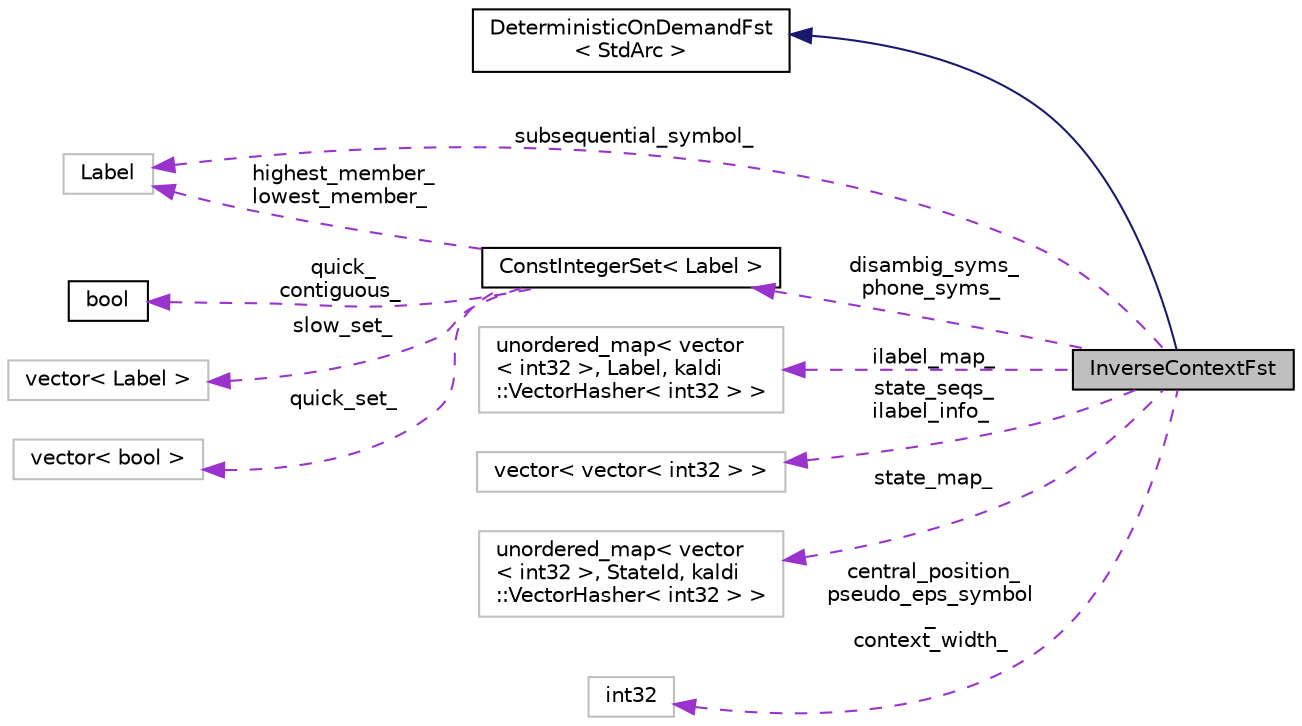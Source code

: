digraph "InverseContextFst"
{
  edge [fontname="Helvetica",fontsize="10",labelfontname="Helvetica",labelfontsize="10"];
  node [fontname="Helvetica",fontsize="10",shape=record];
  rankdir="LR";
  Node2 [label="InverseContextFst",height=0.2,width=0.4,color="black", fillcolor="grey75", style="filled", fontcolor="black"];
  Node3 -> Node2 [dir="back",color="midnightblue",fontsize="10",style="solid",fontname="Helvetica"];
  Node3 [label="DeterministicOnDemandFst\l\< StdArc \>",height=0.2,width=0.4,color="black", fillcolor="white", style="filled",URL="$classfst_1_1DeterministicOnDemandFst.html"];
  Node4 -> Node2 [dir="back",color="darkorchid3",fontsize="10",style="dashed",label=" subsequential_symbol_" ,fontname="Helvetica"];
  Node4 [label="Label",height=0.2,width=0.4,color="grey75", fillcolor="white", style="filled"];
  Node5 -> Node2 [dir="back",color="darkorchid3",fontsize="10",style="dashed",label=" ilabel_map_" ,fontname="Helvetica"];
  Node5 [label="unordered_map\< vector\l\< int32 \>, Label, kaldi\l::VectorHasher\< int32 \> \>",height=0.2,width=0.4,color="grey75", fillcolor="white", style="filled"];
  Node6 -> Node2 [dir="back",color="darkorchid3",fontsize="10",style="dashed",label=" state_seqs_\nilabel_info_" ,fontname="Helvetica"];
  Node6 [label="vector\< vector\< int32 \> \>",height=0.2,width=0.4,color="grey75", fillcolor="white", style="filled"];
  Node7 -> Node2 [dir="back",color="darkorchid3",fontsize="10",style="dashed",label=" state_map_" ,fontname="Helvetica"];
  Node7 [label="unordered_map\< vector\l\< int32 \>, StateId, kaldi\l::VectorHasher\< int32 \> \>",height=0.2,width=0.4,color="grey75", fillcolor="white", style="filled"];
  Node8 -> Node2 [dir="back",color="darkorchid3",fontsize="10",style="dashed",label=" disambig_syms_\nphone_syms_" ,fontname="Helvetica"];
  Node8 [label="ConstIntegerSet\< Label \>",height=0.2,width=0.4,color="black", fillcolor="white", style="filled",URL="$classkaldi_1_1ConstIntegerSet.html"];
  Node9 -> Node8 [dir="back",color="darkorchid3",fontsize="10",style="dashed",label=" quick_\ncontiguous_" ,fontname="Helvetica"];
  Node9 [label="bool",height=0.2,width=0.4,color="black", fillcolor="white", style="filled",URL="$classbool.html"];
  Node10 -> Node8 [dir="back",color="darkorchid3",fontsize="10",style="dashed",label=" slow_set_" ,fontname="Helvetica"];
  Node10 [label="vector\< Label \>",height=0.2,width=0.4,color="grey75", fillcolor="white", style="filled"];
  Node11 -> Node8 [dir="back",color="darkorchid3",fontsize="10",style="dashed",label=" quick_set_" ,fontname="Helvetica"];
  Node11 [label="vector\< bool \>",height=0.2,width=0.4,color="grey75", fillcolor="white", style="filled"];
  Node4 -> Node8 [dir="back",color="darkorchid3",fontsize="10",style="dashed",label=" highest_member_\nlowest_member_" ,fontname="Helvetica"];
  Node12 -> Node2 [dir="back",color="darkorchid3",fontsize="10",style="dashed",label=" central_position_\npseudo_eps_symbol\l_\ncontext_width_" ,fontname="Helvetica"];
  Node12 [label="int32",height=0.2,width=0.4,color="grey75", fillcolor="white", style="filled"];
}

